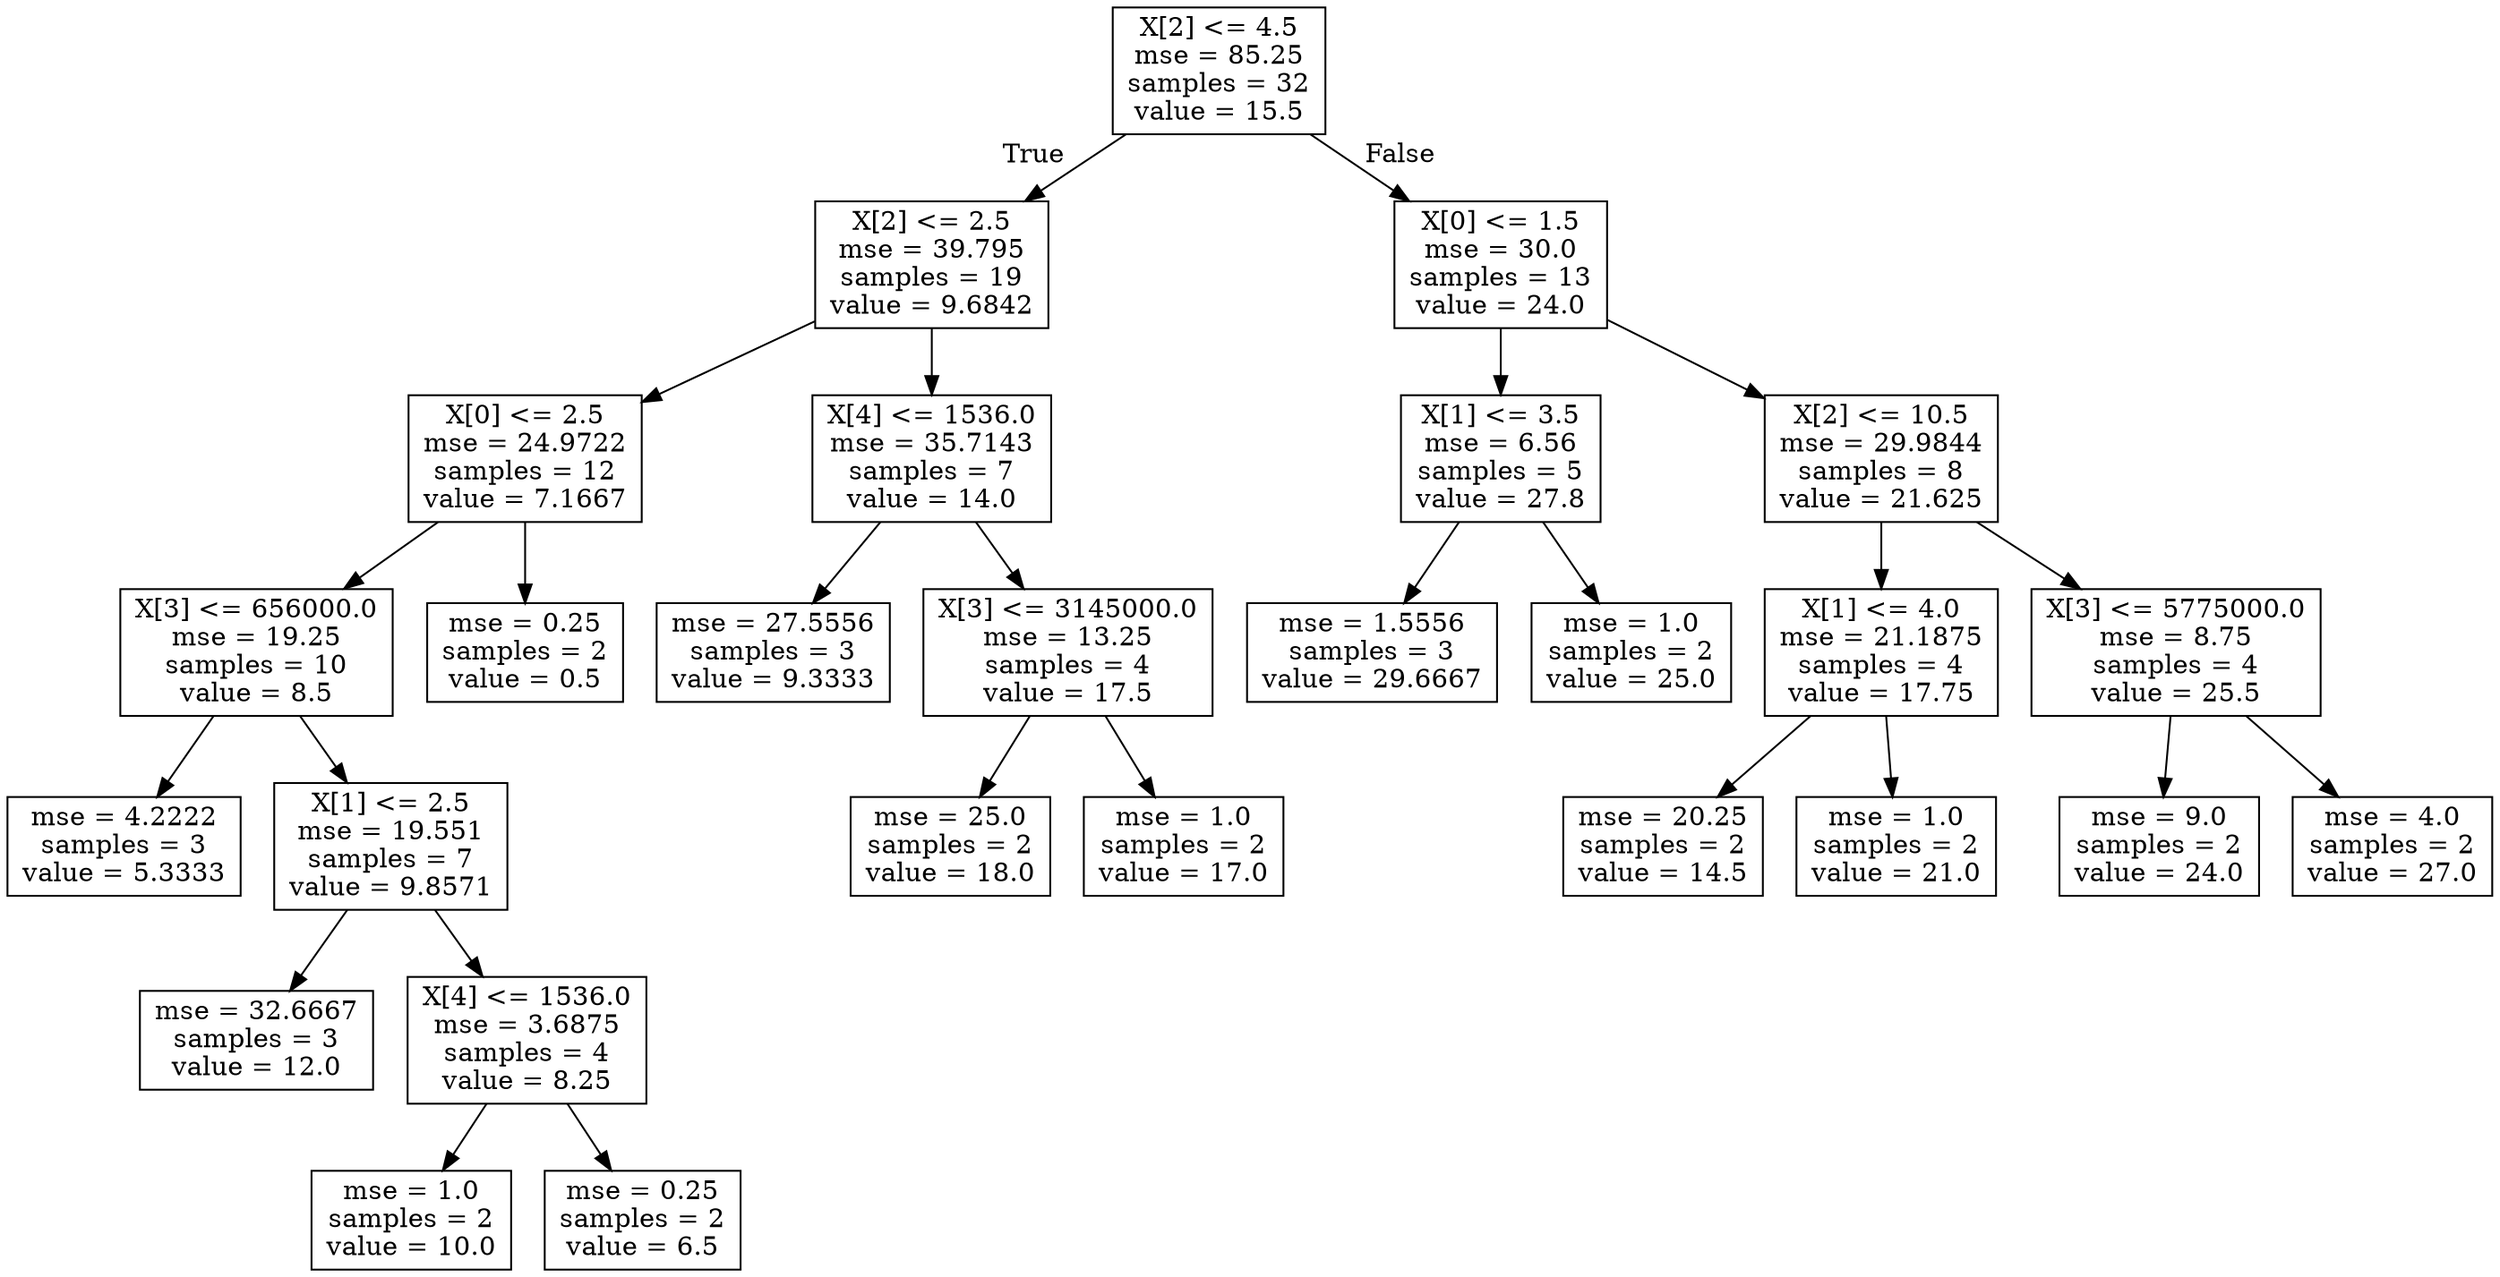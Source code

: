 digraph Tree {
node [shape=box] ;
0 [label="X[2] <= 4.5\nmse = 85.25\nsamples = 32\nvalue = 15.5"] ;
1 [label="X[2] <= 2.5\nmse = 39.795\nsamples = 19\nvalue = 9.6842"] ;
0 -> 1 [labeldistance=2.5, labelangle=45, headlabel="True"] ;
2 [label="X[0] <= 2.5\nmse = 24.9722\nsamples = 12\nvalue = 7.1667"] ;
1 -> 2 ;
3 [label="X[3] <= 656000.0\nmse = 19.25\nsamples = 10\nvalue = 8.5"] ;
2 -> 3 ;
4 [label="mse = 4.2222\nsamples = 3\nvalue = 5.3333"] ;
3 -> 4 ;
5 [label="X[1] <= 2.5\nmse = 19.551\nsamples = 7\nvalue = 9.8571"] ;
3 -> 5 ;
6 [label="mse = 32.6667\nsamples = 3\nvalue = 12.0"] ;
5 -> 6 ;
7 [label="X[4] <= 1536.0\nmse = 3.6875\nsamples = 4\nvalue = 8.25"] ;
5 -> 7 ;
8 [label="mse = 1.0\nsamples = 2\nvalue = 10.0"] ;
7 -> 8 ;
9 [label="mse = 0.25\nsamples = 2\nvalue = 6.5"] ;
7 -> 9 ;
10 [label="mse = 0.25\nsamples = 2\nvalue = 0.5"] ;
2 -> 10 ;
11 [label="X[4] <= 1536.0\nmse = 35.7143\nsamples = 7\nvalue = 14.0"] ;
1 -> 11 ;
12 [label="mse = 27.5556\nsamples = 3\nvalue = 9.3333"] ;
11 -> 12 ;
13 [label="X[3] <= 3145000.0\nmse = 13.25\nsamples = 4\nvalue = 17.5"] ;
11 -> 13 ;
14 [label="mse = 25.0\nsamples = 2\nvalue = 18.0"] ;
13 -> 14 ;
15 [label="mse = 1.0\nsamples = 2\nvalue = 17.0"] ;
13 -> 15 ;
16 [label="X[0] <= 1.5\nmse = 30.0\nsamples = 13\nvalue = 24.0"] ;
0 -> 16 [labeldistance=2.5, labelangle=-45, headlabel="False"] ;
17 [label="X[1] <= 3.5\nmse = 6.56\nsamples = 5\nvalue = 27.8"] ;
16 -> 17 ;
18 [label="mse = 1.5556\nsamples = 3\nvalue = 29.6667"] ;
17 -> 18 ;
19 [label="mse = 1.0\nsamples = 2\nvalue = 25.0"] ;
17 -> 19 ;
20 [label="X[2] <= 10.5\nmse = 29.9844\nsamples = 8\nvalue = 21.625"] ;
16 -> 20 ;
21 [label="X[1] <= 4.0\nmse = 21.1875\nsamples = 4\nvalue = 17.75"] ;
20 -> 21 ;
22 [label="mse = 20.25\nsamples = 2\nvalue = 14.5"] ;
21 -> 22 ;
23 [label="mse = 1.0\nsamples = 2\nvalue = 21.0"] ;
21 -> 23 ;
24 [label="X[3] <= 5775000.0\nmse = 8.75\nsamples = 4\nvalue = 25.5"] ;
20 -> 24 ;
25 [label="mse = 9.0\nsamples = 2\nvalue = 24.0"] ;
24 -> 25 ;
26 [label="mse = 4.0\nsamples = 2\nvalue = 27.0"] ;
24 -> 26 ;
}